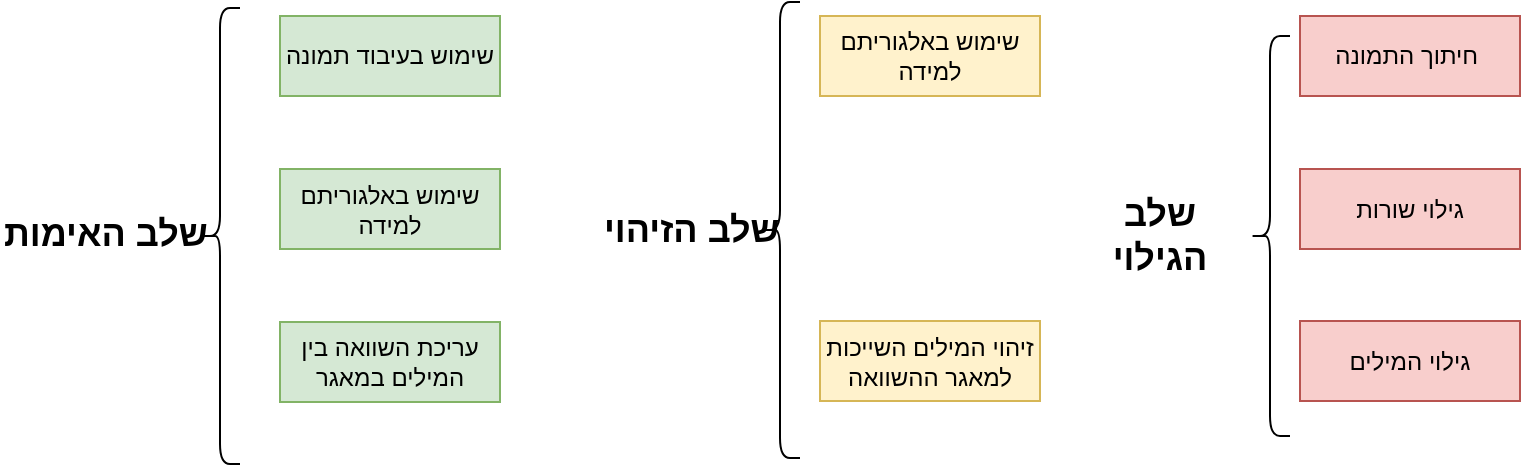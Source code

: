 <mxfile version="12.2.6" type="device" pages="1"><diagram id="2qB7DJfTvKaO6HOpUvV_" name="Page-1"><mxGraphModel dx="904" dy="498" grid="1" gridSize="10" guides="1" tooltips="1" connect="1" arrows="1" fold="1" page="1" pageScale="1" pageWidth="827" pageHeight="1169" math="0" shadow="0"><root><mxCell id="0"/><mxCell id="1" parent="0"/><mxCell id="Zn6Dj9dl5-E-sPXLLdm--1" value="חיתוך התמונה&amp;nbsp;" style="rounded=0;whiteSpace=wrap;html=1;fillColor=#f8cecc;strokeColor=#b85450;" vertex="1" parent="1"><mxGeometry x="650" y="60" width="110" height="40" as="geometry"/></mxCell><mxCell id="Zn6Dj9dl5-E-sPXLLdm--2" value="גילוי שורות" style="rounded=0;whiteSpace=wrap;html=1;fillColor=#f8cecc;strokeColor=#b85450;" vertex="1" parent="1"><mxGeometry x="650" y="136.5" width="110" height="40" as="geometry"/></mxCell><mxCell id="Zn6Dj9dl5-E-sPXLLdm--3" value="גילוי המילים" style="rounded=0;whiteSpace=wrap;html=1;fillColor=#f8cecc;strokeColor=#b85450;" vertex="1" parent="1"><mxGeometry x="650" y="212.5" width="110" height="40" as="geometry"/></mxCell><mxCell id="Zn6Dj9dl5-E-sPXLLdm--8" value="שימוש באלגוריתם למידה" style="rounded=0;whiteSpace=wrap;html=1;fillColor=#fff2cc;strokeColor=#d6b656;" vertex="1" parent="1"><mxGeometry x="410" y="60" width="110" height="40" as="geometry"/></mxCell><mxCell id="Zn6Dj9dl5-E-sPXLLdm--9" value="זיהוי המילים השייכות למאגר ההשוואה" style="rounded=0;whiteSpace=wrap;html=1;fillColor=#fff2cc;strokeColor=#d6b656;" vertex="1" parent="1"><mxGeometry x="410" y="212.5" width="110" height="40" as="geometry"/></mxCell><mxCell id="Zn6Dj9dl5-E-sPXLLdm--11" value="שימוש בעיבוד תמונה" style="rounded=0;whiteSpace=wrap;html=1;fillColor=#d5e8d4;strokeColor=#82b366;" vertex="1" parent="1"><mxGeometry x="140" y="60" width="110" height="40" as="geometry"/></mxCell><mxCell id="Zn6Dj9dl5-E-sPXLLdm--12" value="שימוש באלגוריתם למידה" style="rounded=0;whiteSpace=wrap;html=1;fillColor=#d5e8d4;strokeColor=#82b366;" vertex="1" parent="1"><mxGeometry x="140" y="136.5" width="110" height="40" as="geometry"/></mxCell><mxCell id="Zn6Dj9dl5-E-sPXLLdm--13" value="עריכת השוואה בין המילים במאגר" style="rounded=0;whiteSpace=wrap;html=1;fillColor=#d5e8d4;strokeColor=#82b366;" vertex="1" parent="1"><mxGeometry x="140" y="213" width="110" height="40" as="geometry"/></mxCell><mxCell id="Zn6Dj9dl5-E-sPXLLdm--16" value="&lt;b&gt;&lt;font style=&quot;font-size: 18px&quot;&gt;שלב הגילוי&lt;/font&gt;&lt;/b&gt;" style="text;html=1;strokeColor=none;fillColor=none;align=center;verticalAlign=middle;whiteSpace=wrap;rounded=0;" vertex="1" parent="1"><mxGeometry x="535" y="160" width="90" height="20" as="geometry"/></mxCell><mxCell id="Zn6Dj9dl5-E-sPXLLdm--19" value="" style="shape=curlyBracket;whiteSpace=wrap;html=1;rounded=1;" vertex="1" parent="1"><mxGeometry x="380" y="53" width="20" height="228" as="geometry"/></mxCell><mxCell id="Zn6Dj9dl5-E-sPXLLdm--20" value="" style="shape=curlyBracket;whiteSpace=wrap;html=1;rounded=1;" vertex="1" parent="1"><mxGeometry x="625" y="70" width="20" height="200" as="geometry"/></mxCell><mxCell id="Zn6Dj9dl5-E-sPXLLdm--25" value="&lt;font style=&quot;font-size: 18px&quot;&gt;&lt;b&gt;שלב הזיהוי&lt;/b&gt;&lt;/font&gt;" style="text;html=1;" vertex="1" parent="1"><mxGeometry x="300" y="150" width="80" height="30" as="geometry"/></mxCell><mxCell id="Zn6Dj9dl5-E-sPXLLdm--28" value="" style="shape=curlyBracket;whiteSpace=wrap;html=1;rounded=1;" vertex="1" parent="1"><mxGeometry x="100" y="56" width="20" height="228" as="geometry"/></mxCell><mxCell id="Zn6Dj9dl5-E-sPXLLdm--31" value="&lt;font style=&quot;font-size: 18px&quot;&gt;&lt;b&gt;שלב האימות&lt;/b&gt;&lt;/font&gt;" style="text;html=1;" vertex="1" parent="1"><mxGeometry y="152" width="80" height="30" as="geometry"/></mxCell></root></mxGraphModel></diagram></mxfile>